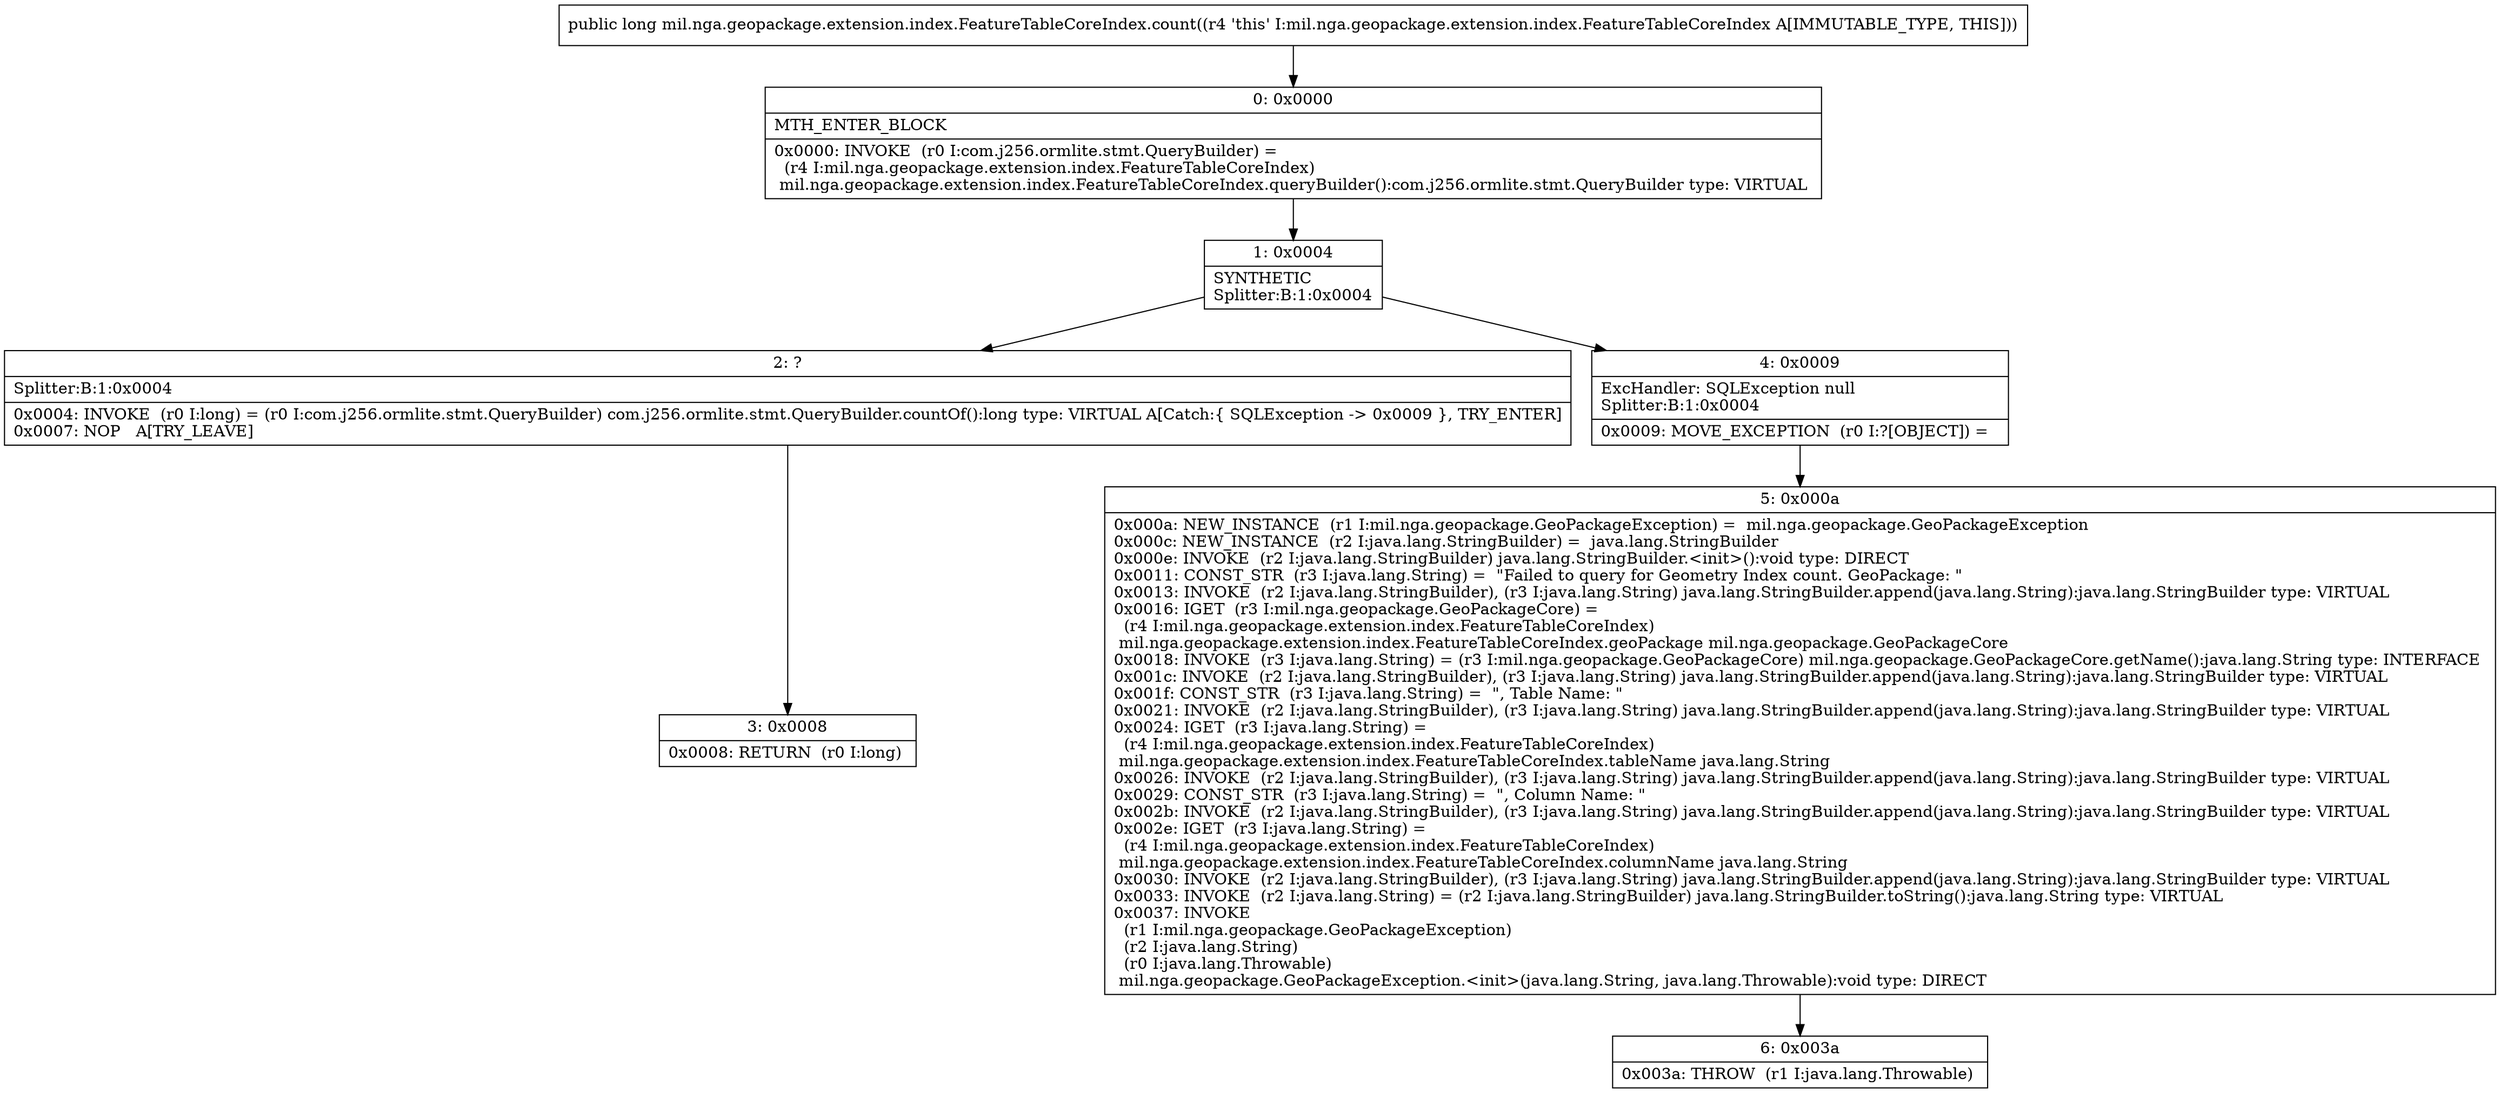 digraph "CFG formil.nga.geopackage.extension.index.FeatureTableCoreIndex.count()J" {
Node_0 [shape=record,label="{0\:\ 0x0000|MTH_ENTER_BLOCK\l|0x0000: INVOKE  (r0 I:com.j256.ormlite.stmt.QueryBuilder) = \l  (r4 I:mil.nga.geopackage.extension.index.FeatureTableCoreIndex)\l mil.nga.geopackage.extension.index.FeatureTableCoreIndex.queryBuilder():com.j256.ormlite.stmt.QueryBuilder type: VIRTUAL \l}"];
Node_1 [shape=record,label="{1\:\ 0x0004|SYNTHETIC\lSplitter:B:1:0x0004\l}"];
Node_2 [shape=record,label="{2\:\ ?|Splitter:B:1:0x0004\l|0x0004: INVOKE  (r0 I:long) = (r0 I:com.j256.ormlite.stmt.QueryBuilder) com.j256.ormlite.stmt.QueryBuilder.countOf():long type: VIRTUAL A[Catch:\{ SQLException \-\> 0x0009 \}, TRY_ENTER]\l0x0007: NOP   A[TRY_LEAVE]\l}"];
Node_3 [shape=record,label="{3\:\ 0x0008|0x0008: RETURN  (r0 I:long) \l}"];
Node_4 [shape=record,label="{4\:\ 0x0009|ExcHandler: SQLException null\lSplitter:B:1:0x0004\l|0x0009: MOVE_EXCEPTION  (r0 I:?[OBJECT]) =  \l}"];
Node_5 [shape=record,label="{5\:\ 0x000a|0x000a: NEW_INSTANCE  (r1 I:mil.nga.geopackage.GeoPackageException) =  mil.nga.geopackage.GeoPackageException \l0x000c: NEW_INSTANCE  (r2 I:java.lang.StringBuilder) =  java.lang.StringBuilder \l0x000e: INVOKE  (r2 I:java.lang.StringBuilder) java.lang.StringBuilder.\<init\>():void type: DIRECT \l0x0011: CONST_STR  (r3 I:java.lang.String) =  \"Failed to query for Geometry Index count. GeoPackage: \" \l0x0013: INVOKE  (r2 I:java.lang.StringBuilder), (r3 I:java.lang.String) java.lang.StringBuilder.append(java.lang.String):java.lang.StringBuilder type: VIRTUAL \l0x0016: IGET  (r3 I:mil.nga.geopackage.GeoPackageCore) = \l  (r4 I:mil.nga.geopackage.extension.index.FeatureTableCoreIndex)\l mil.nga.geopackage.extension.index.FeatureTableCoreIndex.geoPackage mil.nga.geopackage.GeoPackageCore \l0x0018: INVOKE  (r3 I:java.lang.String) = (r3 I:mil.nga.geopackage.GeoPackageCore) mil.nga.geopackage.GeoPackageCore.getName():java.lang.String type: INTERFACE \l0x001c: INVOKE  (r2 I:java.lang.StringBuilder), (r3 I:java.lang.String) java.lang.StringBuilder.append(java.lang.String):java.lang.StringBuilder type: VIRTUAL \l0x001f: CONST_STR  (r3 I:java.lang.String) =  \", Table Name: \" \l0x0021: INVOKE  (r2 I:java.lang.StringBuilder), (r3 I:java.lang.String) java.lang.StringBuilder.append(java.lang.String):java.lang.StringBuilder type: VIRTUAL \l0x0024: IGET  (r3 I:java.lang.String) = \l  (r4 I:mil.nga.geopackage.extension.index.FeatureTableCoreIndex)\l mil.nga.geopackage.extension.index.FeatureTableCoreIndex.tableName java.lang.String \l0x0026: INVOKE  (r2 I:java.lang.StringBuilder), (r3 I:java.lang.String) java.lang.StringBuilder.append(java.lang.String):java.lang.StringBuilder type: VIRTUAL \l0x0029: CONST_STR  (r3 I:java.lang.String) =  \", Column Name: \" \l0x002b: INVOKE  (r2 I:java.lang.StringBuilder), (r3 I:java.lang.String) java.lang.StringBuilder.append(java.lang.String):java.lang.StringBuilder type: VIRTUAL \l0x002e: IGET  (r3 I:java.lang.String) = \l  (r4 I:mil.nga.geopackage.extension.index.FeatureTableCoreIndex)\l mil.nga.geopackage.extension.index.FeatureTableCoreIndex.columnName java.lang.String \l0x0030: INVOKE  (r2 I:java.lang.StringBuilder), (r3 I:java.lang.String) java.lang.StringBuilder.append(java.lang.String):java.lang.StringBuilder type: VIRTUAL \l0x0033: INVOKE  (r2 I:java.lang.String) = (r2 I:java.lang.StringBuilder) java.lang.StringBuilder.toString():java.lang.String type: VIRTUAL \l0x0037: INVOKE  \l  (r1 I:mil.nga.geopackage.GeoPackageException)\l  (r2 I:java.lang.String)\l  (r0 I:java.lang.Throwable)\l mil.nga.geopackage.GeoPackageException.\<init\>(java.lang.String, java.lang.Throwable):void type: DIRECT \l}"];
Node_6 [shape=record,label="{6\:\ 0x003a|0x003a: THROW  (r1 I:java.lang.Throwable) \l}"];
MethodNode[shape=record,label="{public long mil.nga.geopackage.extension.index.FeatureTableCoreIndex.count((r4 'this' I:mil.nga.geopackage.extension.index.FeatureTableCoreIndex A[IMMUTABLE_TYPE, THIS])) }"];
MethodNode -> Node_0;
Node_0 -> Node_1;
Node_1 -> Node_2;
Node_1 -> Node_4;
Node_2 -> Node_3;
Node_4 -> Node_5;
Node_5 -> Node_6;
}

